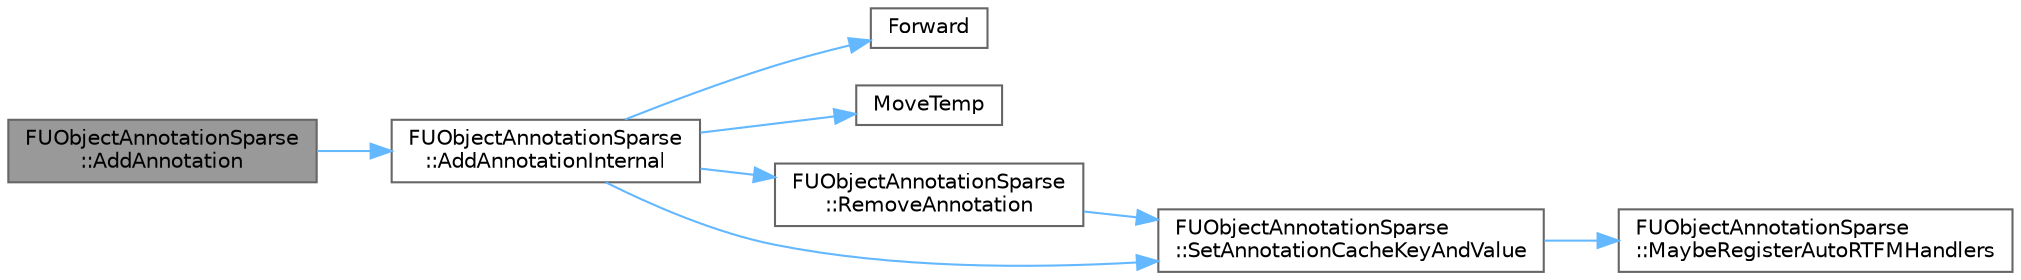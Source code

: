 digraph "FUObjectAnnotationSparse::AddAnnotation"
{
 // INTERACTIVE_SVG=YES
 // LATEX_PDF_SIZE
  bgcolor="transparent";
  edge [fontname=Helvetica,fontsize=10,labelfontname=Helvetica,labelfontsize=10];
  node [fontname=Helvetica,fontsize=10,shape=box,height=0.2,width=0.4];
  rankdir="LR";
  Node1 [id="Node000001",label="FUObjectAnnotationSparse\l::AddAnnotation",height=0.2,width=0.4,color="gray40", fillcolor="grey60", style="filled", fontcolor="black",tooltip=" "];
  Node1 -> Node2 [id="edge1_Node000001_Node000002",color="steelblue1",style="solid",tooltip=" "];
  Node2 [id="Node000002",label="FUObjectAnnotationSparse\l::AddAnnotationInternal",height=0.2,width=0.4,color="grey40", fillcolor="white", style="filled",URL="$d3/d28/classFUObjectAnnotationSparse.html#a86afa5a36dad75ffe100ea6308defd93",tooltip=" "];
  Node2 -> Node3 [id="edge2_Node000002_Node000003",color="steelblue1",style="solid",tooltip=" "];
  Node3 [id="Node000003",label="Forward",height=0.2,width=0.4,color="grey40", fillcolor="white", style="filled",URL="$d4/d24/UnrealTemplate_8h.html#a68f280c1d561a8899a1e9e3ea8405d00",tooltip="Forward will cast a reference to an rvalue reference."];
  Node2 -> Node4 [id="edge3_Node000002_Node000004",color="steelblue1",style="solid",tooltip=" "];
  Node4 [id="Node000004",label="MoveTemp",height=0.2,width=0.4,color="grey40", fillcolor="white", style="filled",URL="$d4/d24/UnrealTemplate_8h.html#ad5e6c049aeb9c9115fec514ba581dbb6",tooltip="MoveTemp will cast a reference to an rvalue reference."];
  Node2 -> Node5 [id="edge4_Node000002_Node000005",color="steelblue1",style="solid",tooltip=" "];
  Node5 [id="Node000005",label="FUObjectAnnotationSparse\l::RemoveAnnotation",height=0.2,width=0.4,color="grey40", fillcolor="white", style="filled",URL="$d3/d28/classFUObjectAnnotationSparse.html#aaae3f2e23f0cf3ef0f157e1a00077537",tooltip="Removes an annotation from the annotation list."];
  Node5 -> Node6 [id="edge5_Node000005_Node000006",color="steelblue1",style="solid",tooltip=" "];
  Node6 [id="Node000006",label="FUObjectAnnotationSparse\l::SetAnnotationCacheKeyAndValue",height=0.2,width=0.4,color="grey40", fillcolor="white", style="filled",URL="$d3/d28/classFUObjectAnnotationSparse.html#afb7677bea5d011712a15f515d0ec86fb",tooltip=" "];
  Node6 -> Node7 [id="edge6_Node000006_Node000007",color="steelblue1",style="solid",tooltip=" "];
  Node7 [id="Node000007",label="FUObjectAnnotationSparse\l::MaybeRegisterAutoRTFMHandlers",height=0.2,width=0.4,color="grey40", fillcolor="white", style="filled",URL="$d3/d28/classFUObjectAnnotationSparse.html#a0022e0218eda7b092881626dd52de209",tooltip=" "];
  Node2 -> Node6 [id="edge7_Node000002_Node000006",color="steelblue1",style="solid",tooltip=" "];
}
